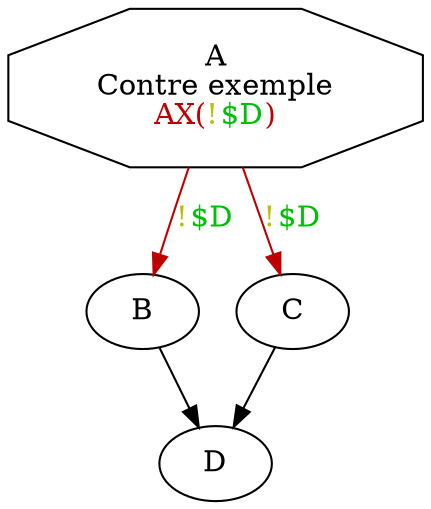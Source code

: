 digraph system {
N0 [label=<A<BR/>Contre exemple<BR/><FONT COLOR="0.0 1 0.75">AX(<FONT COLOR="0.17 1 0.75">!<FONT COLOR="0.34 1 0.75">$D</FONT></FONT>)</FONT>>,shape=octagon]
N1 [label=<B>]
N2 [label=<D>]
N3 [label=<C>]
N1 -> N2
N3 -> N2
N0 -> N1 [color="0.0 1 0.75",label=<<FONT COLOR="0.17 1 0.75">!<FONT COLOR="0.34 1 0.75">$D</FONT></FONT>>]
N0 -> N3 [color="0.0 1 0.75",label=<<FONT COLOR="0.17 1 0.75">!<FONT COLOR="0.34 1 0.75">$D</FONT></FONT>>]
}
